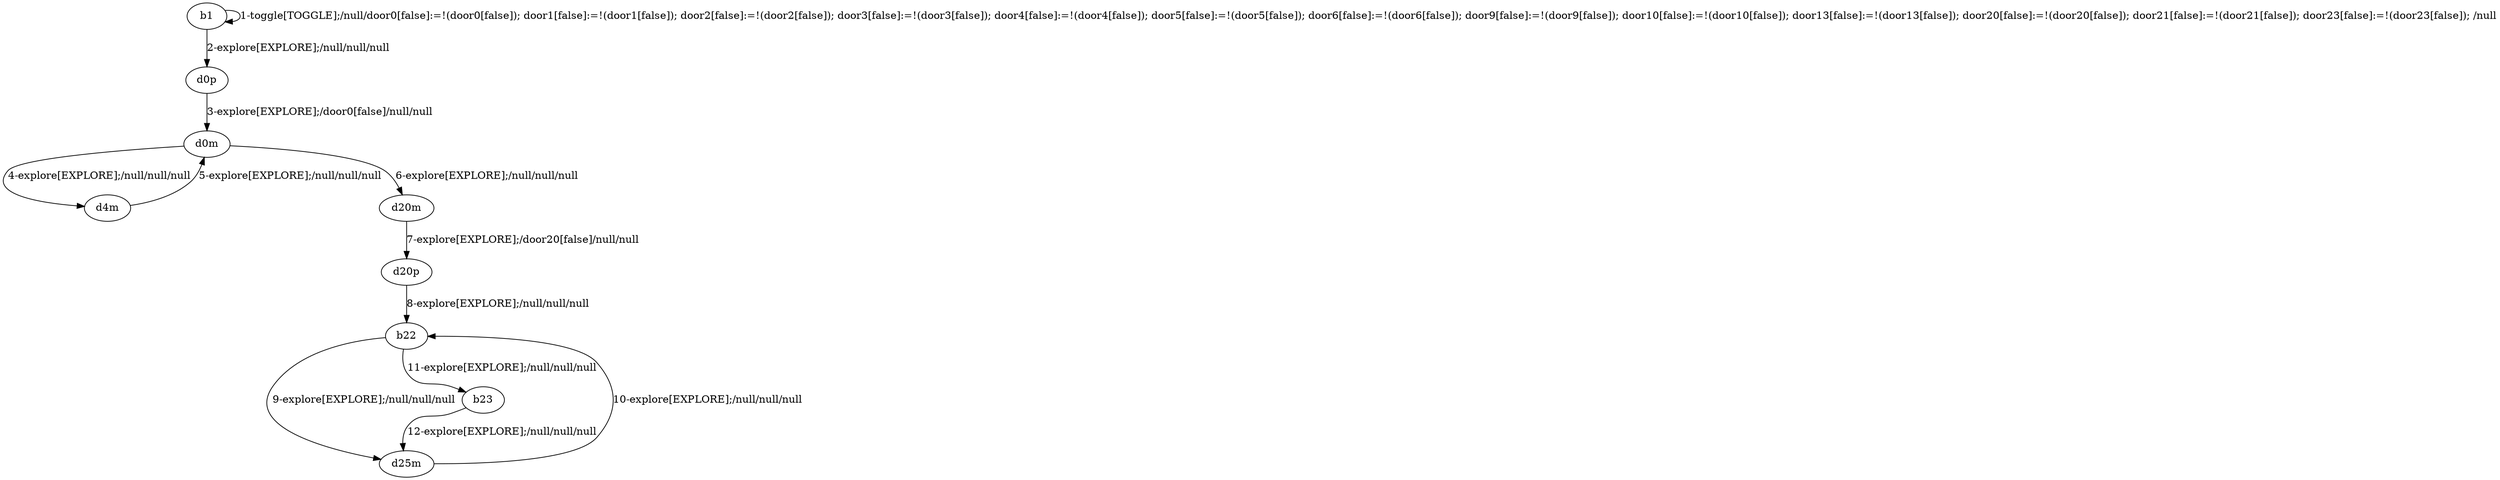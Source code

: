 # Total number of goals covered by this test: 4
# b22 --> d25m
# b22 --> b23
# d25m --> b22
# d20p --> b22

digraph g {
"b1" -> "b1" [label = "1-toggle[TOGGLE];/null/door0[false]:=!(door0[false]); door1[false]:=!(door1[false]); door2[false]:=!(door2[false]); door3[false]:=!(door3[false]); door4[false]:=!(door4[false]); door5[false]:=!(door5[false]); door6[false]:=!(door6[false]); door9[false]:=!(door9[false]); door10[false]:=!(door10[false]); door13[false]:=!(door13[false]); door20[false]:=!(door20[false]); door21[false]:=!(door21[false]); door23[false]:=!(door23[false]); /null"];
"b1" -> "d0p" [label = "2-explore[EXPLORE];/null/null/null"];
"d0p" -> "d0m" [label = "3-explore[EXPLORE];/door0[false]/null/null"];
"d0m" -> "d4m" [label = "4-explore[EXPLORE];/null/null/null"];
"d4m" -> "d0m" [label = "5-explore[EXPLORE];/null/null/null"];
"d0m" -> "d20m" [label = "6-explore[EXPLORE];/null/null/null"];
"d20m" -> "d20p" [label = "7-explore[EXPLORE];/door20[false]/null/null"];
"d20p" -> "b22" [label = "8-explore[EXPLORE];/null/null/null"];
"b22" -> "d25m" [label = "9-explore[EXPLORE];/null/null/null"];
"d25m" -> "b22" [label = "10-explore[EXPLORE];/null/null/null"];
"b22" -> "b23" [label = "11-explore[EXPLORE];/null/null/null"];
"b23" -> "d25m" [label = "12-explore[EXPLORE];/null/null/null"];
}